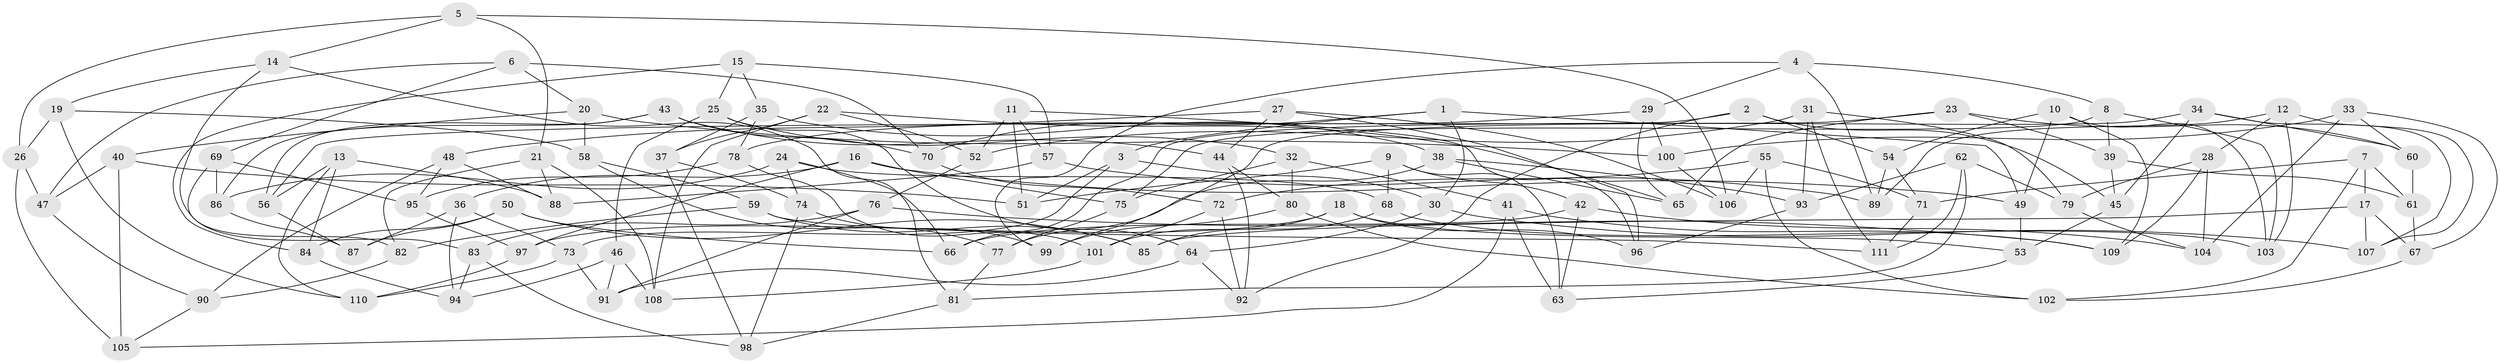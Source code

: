 // coarse degree distribution, {8: 0.08571428571428572, 7: 0.08571428571428572, 5: 0.2, 9: 0.22857142857142856, 11: 0.05714285714285714, 4: 0.2, 6: 0.05714285714285714, 10: 0.05714285714285714, 2: 0.02857142857142857}
// Generated by graph-tools (version 1.1) at 2025/53/03/04/25 22:53:30]
// undirected, 111 vertices, 222 edges
graph export_dot {
  node [color=gray90,style=filled];
  1;
  2;
  3;
  4;
  5;
  6;
  7;
  8;
  9;
  10;
  11;
  12;
  13;
  14;
  15;
  16;
  17;
  18;
  19;
  20;
  21;
  22;
  23;
  24;
  25;
  26;
  27;
  28;
  29;
  30;
  31;
  32;
  33;
  34;
  35;
  36;
  37;
  38;
  39;
  40;
  41;
  42;
  43;
  44;
  45;
  46;
  47;
  48;
  49;
  50;
  51;
  52;
  53;
  54;
  55;
  56;
  57;
  58;
  59;
  60;
  61;
  62;
  63;
  64;
  65;
  66;
  67;
  68;
  69;
  70;
  71;
  72;
  73;
  74;
  75;
  76;
  77;
  78;
  79;
  80;
  81;
  82;
  83;
  84;
  85;
  86;
  87;
  88;
  89;
  90;
  91;
  92;
  93;
  94;
  95;
  96;
  97;
  98;
  99;
  100;
  101;
  102;
  103;
  104;
  105;
  106;
  107;
  108;
  109;
  110;
  111;
  1 -- 3;
  1 -- 70;
  1 -- 49;
  1 -- 30;
  2 -- 54;
  2 -- 45;
  2 -- 92;
  2 -- 56;
  3 -- 73;
  3 -- 51;
  3 -- 30;
  4 -- 29;
  4 -- 8;
  4 -- 99;
  4 -- 89;
  5 -- 21;
  5 -- 14;
  5 -- 106;
  5 -- 26;
  6 -- 20;
  6 -- 47;
  6 -- 70;
  6 -- 69;
  7 -- 17;
  7 -- 102;
  7 -- 71;
  7 -- 61;
  8 -- 75;
  8 -- 39;
  8 -- 103;
  9 -- 42;
  9 -- 63;
  9 -- 68;
  9 -- 51;
  10 -- 103;
  10 -- 109;
  10 -- 54;
  10 -- 49;
  11 -- 96;
  11 -- 52;
  11 -- 51;
  11 -- 57;
  12 -- 107;
  12 -- 89;
  12 -- 28;
  12 -- 103;
  13 -- 88;
  13 -- 84;
  13 -- 56;
  13 -- 110;
  14 -- 81;
  14 -- 83;
  14 -- 19;
  15 -- 84;
  15 -- 57;
  15 -- 35;
  15 -- 25;
  16 -- 97;
  16 -- 49;
  16 -- 75;
  16 -- 36;
  17 -- 107;
  17 -- 85;
  17 -- 67;
  18 -- 53;
  18 -- 101;
  18 -- 97;
  18 -- 96;
  19 -- 58;
  19 -- 110;
  19 -- 26;
  20 -- 40;
  20 -- 58;
  20 -- 100;
  21 -- 82;
  21 -- 88;
  21 -- 108;
  22 -- 52;
  22 -- 108;
  22 -- 37;
  22 -- 65;
  23 -- 39;
  23 -- 66;
  23 -- 65;
  23 -- 60;
  24 -- 68;
  24 -- 74;
  24 -- 86;
  24 -- 66;
  25 -- 32;
  25 -- 46;
  25 -- 64;
  26 -- 47;
  26 -- 105;
  27 -- 106;
  27 -- 48;
  27 -- 96;
  27 -- 44;
  28 -- 109;
  28 -- 104;
  28 -- 79;
  29 -- 100;
  29 -- 65;
  29 -- 78;
  30 -- 64;
  30 -- 107;
  31 -- 52;
  31 -- 93;
  31 -- 111;
  31 -- 79;
  32 -- 41;
  32 -- 80;
  32 -- 75;
  33 -- 100;
  33 -- 60;
  33 -- 104;
  33 -- 67;
  34 -- 60;
  34 -- 99;
  34 -- 45;
  34 -- 107;
  35 -- 38;
  35 -- 78;
  35 -- 37;
  36 -- 87;
  36 -- 94;
  36 -- 73;
  37 -- 74;
  37 -- 98;
  38 -- 93;
  38 -- 65;
  38 -- 77;
  39 -- 45;
  39 -- 61;
  40 -- 47;
  40 -- 105;
  40 -- 51;
  41 -- 109;
  41 -- 105;
  41 -- 63;
  42 -- 66;
  42 -- 104;
  42 -- 63;
  43 -- 86;
  43 -- 44;
  43 -- 56;
  43 -- 70;
  44 -- 92;
  44 -- 80;
  45 -- 53;
  46 -- 94;
  46 -- 91;
  46 -- 108;
  47 -- 90;
  48 -- 95;
  48 -- 88;
  48 -- 90;
  49 -- 53;
  50 -- 66;
  50 -- 85;
  50 -- 87;
  50 -- 84;
  52 -- 76;
  53 -- 63;
  54 -- 71;
  54 -- 89;
  55 -- 72;
  55 -- 71;
  55 -- 106;
  55 -- 102;
  56 -- 87;
  57 -- 88;
  57 -- 89;
  58 -- 59;
  58 -- 77;
  59 -- 111;
  59 -- 82;
  59 -- 85;
  60 -- 61;
  61 -- 67;
  62 -- 111;
  62 -- 93;
  62 -- 79;
  62 -- 81;
  64 -- 92;
  64 -- 91;
  67 -- 102;
  68 -- 85;
  68 -- 103;
  69 -- 86;
  69 -- 82;
  69 -- 95;
  70 -- 72;
  71 -- 111;
  72 -- 92;
  72 -- 101;
  73 -- 110;
  73 -- 91;
  74 -- 99;
  74 -- 98;
  75 -- 77;
  76 -- 83;
  76 -- 109;
  76 -- 91;
  77 -- 81;
  78 -- 101;
  78 -- 95;
  79 -- 104;
  80 -- 102;
  80 -- 99;
  81 -- 98;
  82 -- 90;
  83 -- 98;
  83 -- 94;
  84 -- 94;
  86 -- 87;
  90 -- 105;
  93 -- 96;
  95 -- 97;
  97 -- 110;
  100 -- 106;
  101 -- 108;
}

